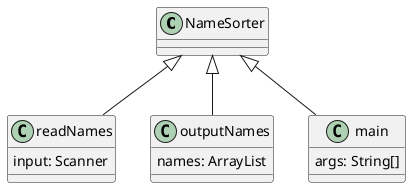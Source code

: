 @startuml
'https://plantuml.com/class-diagram

class NameSorter
class readNames{
    input: Scanner
}

class outputNames{
    names: ArrayList
}

class main{
    args: String[]
}

NameSorter <|-- readNames
NameSorter <|-- outputNames
NameSorter <|-- main

@enduml
